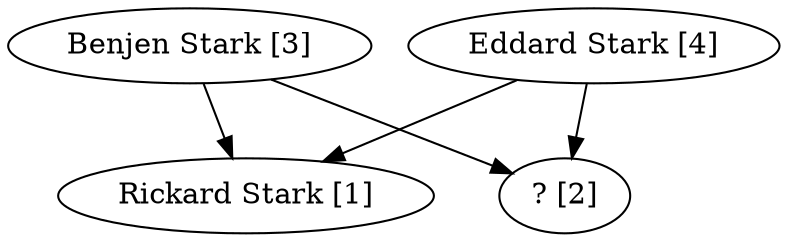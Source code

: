 digraph FamilyTree
{
  "Benjen Stark [3]" -> "Rickard Stark [1]";
  "Benjen Stark [3]" -> "? [2]";
  "Eddard Stark [4]" -> "Rickard Stark [1]";
  "Eddard Stark [4]" -> "? [2]";
}
